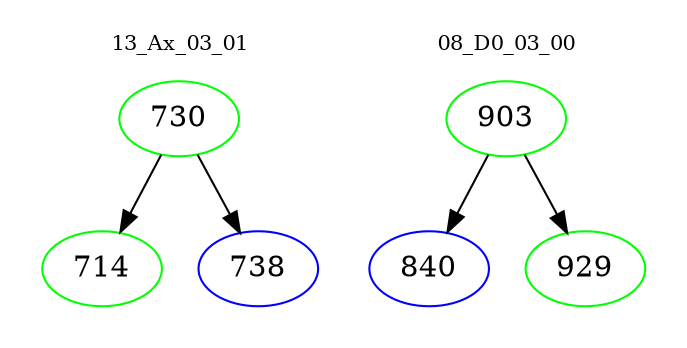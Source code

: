 digraph{
subgraph cluster_0 {
color = white
label = "13_Ax_03_01";
fontsize=10;
T0_730 [label="730", color="green"]
T0_730 -> T0_714 [color="black"]
T0_714 [label="714", color="green"]
T0_730 -> T0_738 [color="black"]
T0_738 [label="738", color="blue"]
}
subgraph cluster_1 {
color = white
label = "08_D0_03_00";
fontsize=10;
T1_903 [label="903", color="green"]
T1_903 -> T1_840 [color="black"]
T1_840 [label="840", color="blue"]
T1_903 -> T1_929 [color="black"]
T1_929 [label="929", color="green"]
}
}
